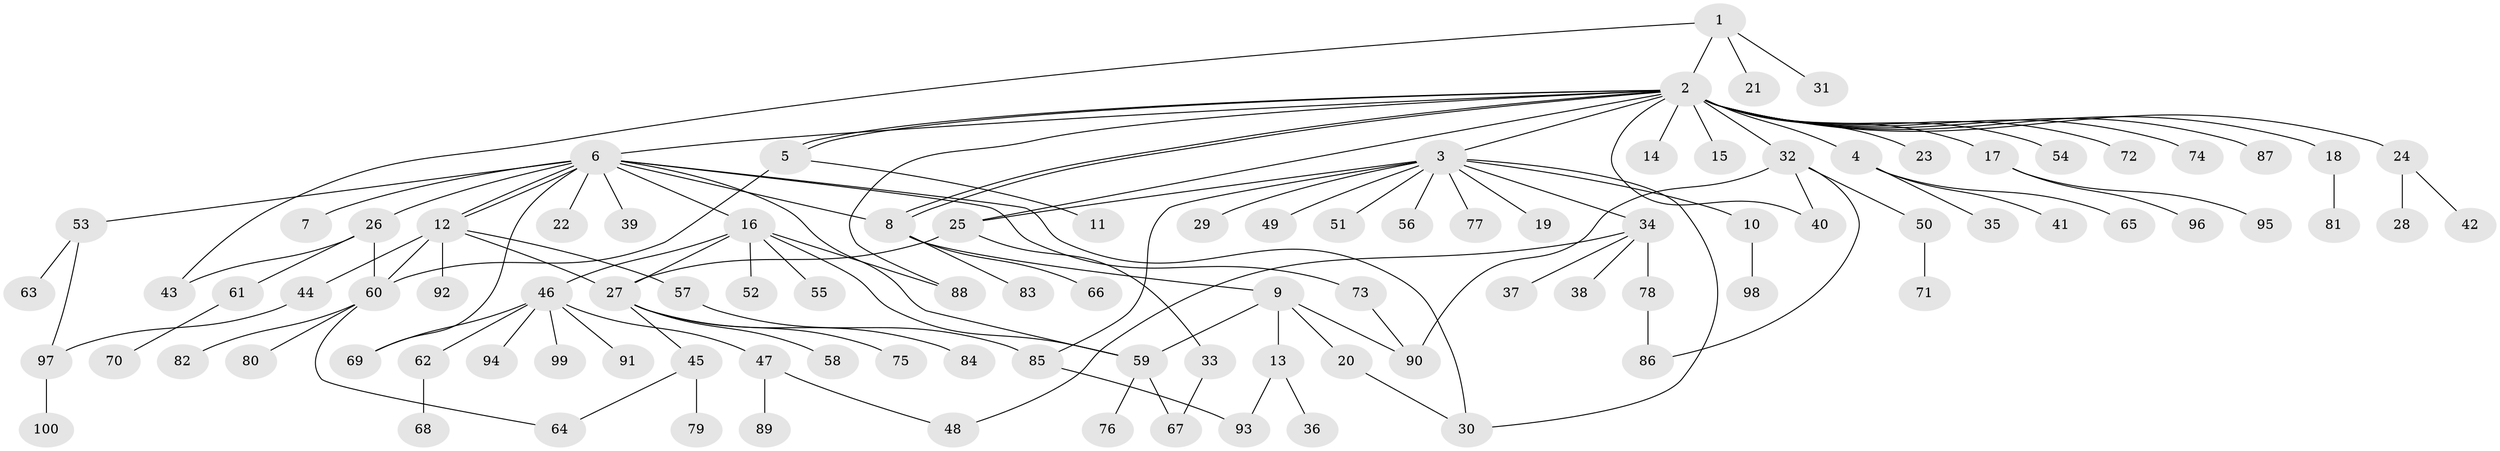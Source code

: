 // Generated by graph-tools (version 1.1) at 2025/38/02/21/25 10:38:53]
// undirected, 100 vertices, 125 edges
graph export_dot {
graph [start="1"]
  node [color=gray90,style=filled];
  1;
  2;
  3;
  4;
  5;
  6;
  7;
  8;
  9;
  10;
  11;
  12;
  13;
  14;
  15;
  16;
  17;
  18;
  19;
  20;
  21;
  22;
  23;
  24;
  25;
  26;
  27;
  28;
  29;
  30;
  31;
  32;
  33;
  34;
  35;
  36;
  37;
  38;
  39;
  40;
  41;
  42;
  43;
  44;
  45;
  46;
  47;
  48;
  49;
  50;
  51;
  52;
  53;
  54;
  55;
  56;
  57;
  58;
  59;
  60;
  61;
  62;
  63;
  64;
  65;
  66;
  67;
  68;
  69;
  70;
  71;
  72;
  73;
  74;
  75;
  76;
  77;
  78;
  79;
  80;
  81;
  82;
  83;
  84;
  85;
  86;
  87;
  88;
  89;
  90;
  91;
  92;
  93;
  94;
  95;
  96;
  97;
  98;
  99;
  100;
  1 -- 2;
  1 -- 21;
  1 -- 31;
  1 -- 43;
  2 -- 3;
  2 -- 4;
  2 -- 5;
  2 -- 5;
  2 -- 6;
  2 -- 8;
  2 -- 8;
  2 -- 14;
  2 -- 15;
  2 -- 17;
  2 -- 18;
  2 -- 23;
  2 -- 24;
  2 -- 25;
  2 -- 32;
  2 -- 40;
  2 -- 54;
  2 -- 72;
  2 -- 74;
  2 -- 87;
  2 -- 88;
  3 -- 10;
  3 -- 19;
  3 -- 25;
  3 -- 29;
  3 -- 30;
  3 -- 34;
  3 -- 49;
  3 -- 51;
  3 -- 56;
  3 -- 77;
  3 -- 85;
  4 -- 35;
  4 -- 41;
  4 -- 65;
  5 -- 11;
  5 -- 60;
  6 -- 7;
  6 -- 8;
  6 -- 12;
  6 -- 12;
  6 -- 16;
  6 -- 22;
  6 -- 26;
  6 -- 30;
  6 -- 39;
  6 -- 53;
  6 -- 59;
  6 -- 69;
  6 -- 73;
  8 -- 9;
  8 -- 66;
  8 -- 83;
  9 -- 13;
  9 -- 20;
  9 -- 59;
  9 -- 90;
  10 -- 98;
  12 -- 27;
  12 -- 44;
  12 -- 57;
  12 -- 60;
  12 -- 92;
  13 -- 36;
  13 -- 93;
  16 -- 27;
  16 -- 46;
  16 -- 52;
  16 -- 55;
  16 -- 59;
  16 -- 88;
  17 -- 95;
  17 -- 96;
  18 -- 81;
  20 -- 30;
  24 -- 28;
  24 -- 42;
  25 -- 27;
  25 -- 33;
  26 -- 43;
  26 -- 60;
  26 -- 61;
  27 -- 45;
  27 -- 58;
  27 -- 75;
  27 -- 84;
  32 -- 40;
  32 -- 50;
  32 -- 86;
  32 -- 90;
  33 -- 67;
  34 -- 37;
  34 -- 38;
  34 -- 48;
  34 -- 78;
  44 -- 97;
  45 -- 64;
  45 -- 79;
  46 -- 47;
  46 -- 62;
  46 -- 69;
  46 -- 91;
  46 -- 94;
  46 -- 99;
  47 -- 48;
  47 -- 89;
  50 -- 71;
  53 -- 63;
  53 -- 97;
  57 -- 85;
  59 -- 67;
  59 -- 76;
  60 -- 64;
  60 -- 80;
  60 -- 82;
  61 -- 70;
  62 -- 68;
  73 -- 90;
  78 -- 86;
  85 -- 93;
  97 -- 100;
}
